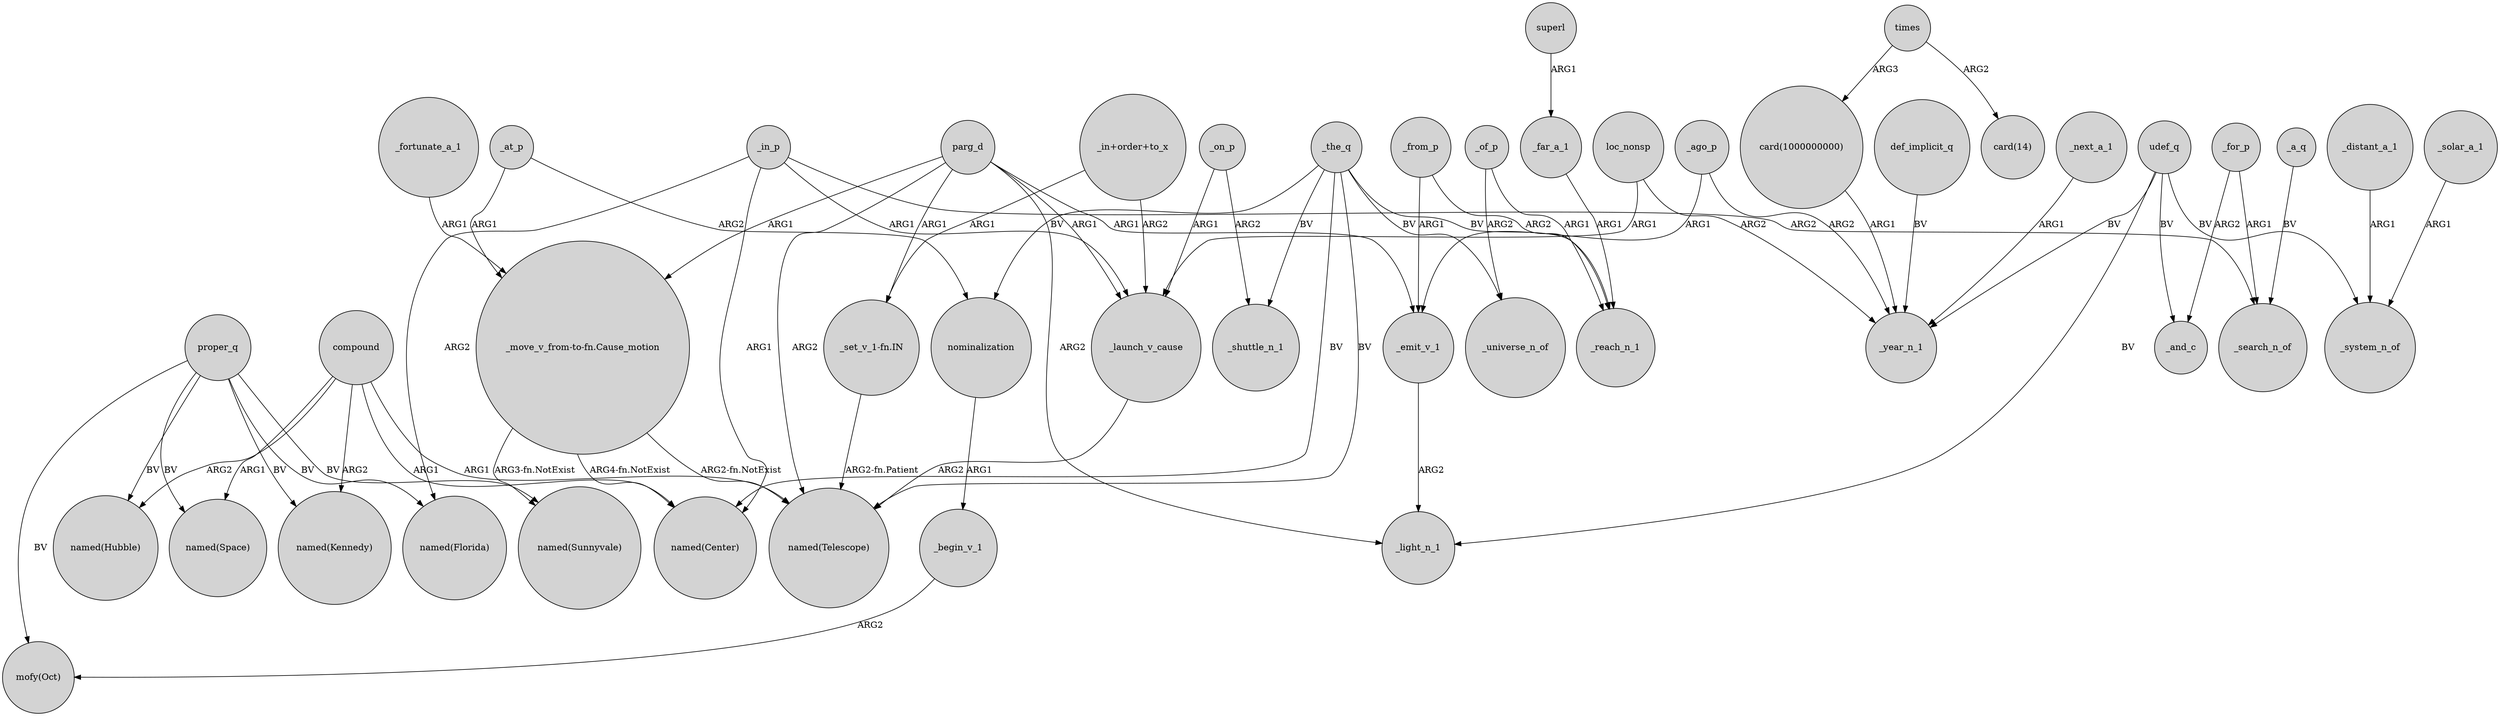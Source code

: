 digraph {
	node [shape=circle style=filled]
	compound -> "named(Space)" [label=ARG1]
	_fortunate_a_1 -> "_move_v_from-to-fn.Cause_motion" [label=ARG1]
	_emit_v_1 -> _light_n_1 [label=ARG2]
	_from_p -> _reach_n_1 [label=ARG2]
	_the_q -> "named(Telescope)" [label=BV]
	times -> "card(14)" [label=ARG2]
	"_move_v_from-to-fn.Cause_motion" -> "named(Center)" [label="ARG4-fn.NotExist"]
	parg_d -> _launch_v_cause [label=ARG1]
	def_implicit_q -> _year_n_1 [label=BV]
	nominalization -> _begin_v_1 [label=ARG1]
	parg_d -> _emit_v_1 [label=ARG1]
	_the_q -> nominalization [label=BV]
	proper_q -> "named(Florida)" [label=BV]
	_from_p -> _emit_v_1 [label=ARG1]
	compound -> "named(Kennedy)" [label=ARG2]
	_the_q -> _reach_n_1 [label=BV]
	parg_d -> "_move_v_from-to-fn.Cause_motion" [label=ARG1]
	_in_p -> _search_n_of [label=ARG2]
	_on_p -> _launch_v_cause [label=ARG1]
	_for_p -> _and_c [label=ARG2]
	udef_q -> _system_n_of [label=BV]
	proper_q -> "mofy(Oct)" [label=BV]
	proper_q -> "named(Kennedy)" [label=BV]
	_on_p -> _shuttle_n_1 [label=ARG2]
	proper_q -> "named(Space)" [label=BV]
	_for_p -> _search_n_of [label=ARG1]
	_solar_a_1 -> _system_n_of [label=ARG1]
	_of_p -> _reach_n_1 [label=ARG1]
	_distant_a_1 -> _system_n_of [label=ARG1]
	"_move_v_from-to-fn.Cause_motion" -> "named(Sunnyvale)" [label="ARG3-fn.NotExist"]
	_begin_v_1 -> "mofy(Oct)" [label=ARG2]
	times -> "card(1000000000)" [label=ARG3]
	_the_q -> _universe_n_of [label=BV]
	"_move_v_from-to-fn.Cause_motion" -> "named(Telescope)" [label="ARG2-fn.NotExist"]
	_ago_p -> _year_n_1 [label=ARG2]
	parg_d -> _light_n_1 [label=ARG2]
	_in_p -> _launch_v_cause [label=ARG1]
	superl -> _far_a_1 [label=ARG1]
	_ago_p -> _emit_v_1 [label=ARG1]
	_the_q -> _shuttle_n_1 [label=BV]
	_of_p -> _universe_n_of [label=ARG2]
	compound -> "named(Telescope)" [label=ARG1]
	loc_nonsp -> _launch_v_cause [label=ARG1]
	_next_a_1 -> _year_n_1 [label=ARG1]
	_the_q -> "named(Center)" [label=BV]
	loc_nonsp -> _year_n_1 [label=ARG2]
	proper_q -> "named(Hubble)" [label=BV]
	_a_q -> _search_n_of [label=BV]
	_at_p -> nominalization [label=ARG2]
	"card(1000000000)" -> _year_n_1 [label=ARG1]
	_in_p -> "named(Florida)" [label=ARG2]
	_far_a_1 -> _reach_n_1 [label=ARG1]
	_at_p -> "_move_v_from-to-fn.Cause_motion" [label=ARG1]
	udef_q -> _year_n_1 [label=BV]
	"_in+order+to_x" -> "_set_v_1-fn.IN" [label=ARG1]
	"_set_v_1-fn.IN" -> "named(Telescope)" [label="ARG2-fn.Patient"]
	compound -> "named(Center)" [label=ARG1]
	udef_q -> _and_c [label=BV]
	proper_q -> "named(Sunnyvale)" [label=BV]
	parg_d -> "_set_v_1-fn.IN" [label=ARG1]
	_in_p -> "named(Center)" [label=ARG1]
	parg_d -> "named(Telescope)" [label=ARG2]
	"_in+order+to_x" -> _launch_v_cause [label=ARG2]
	compound -> "named(Hubble)" [label=ARG2]
	udef_q -> _light_n_1 [label=BV]
	_launch_v_cause -> "named(Telescope)" [label=ARG2]
}

